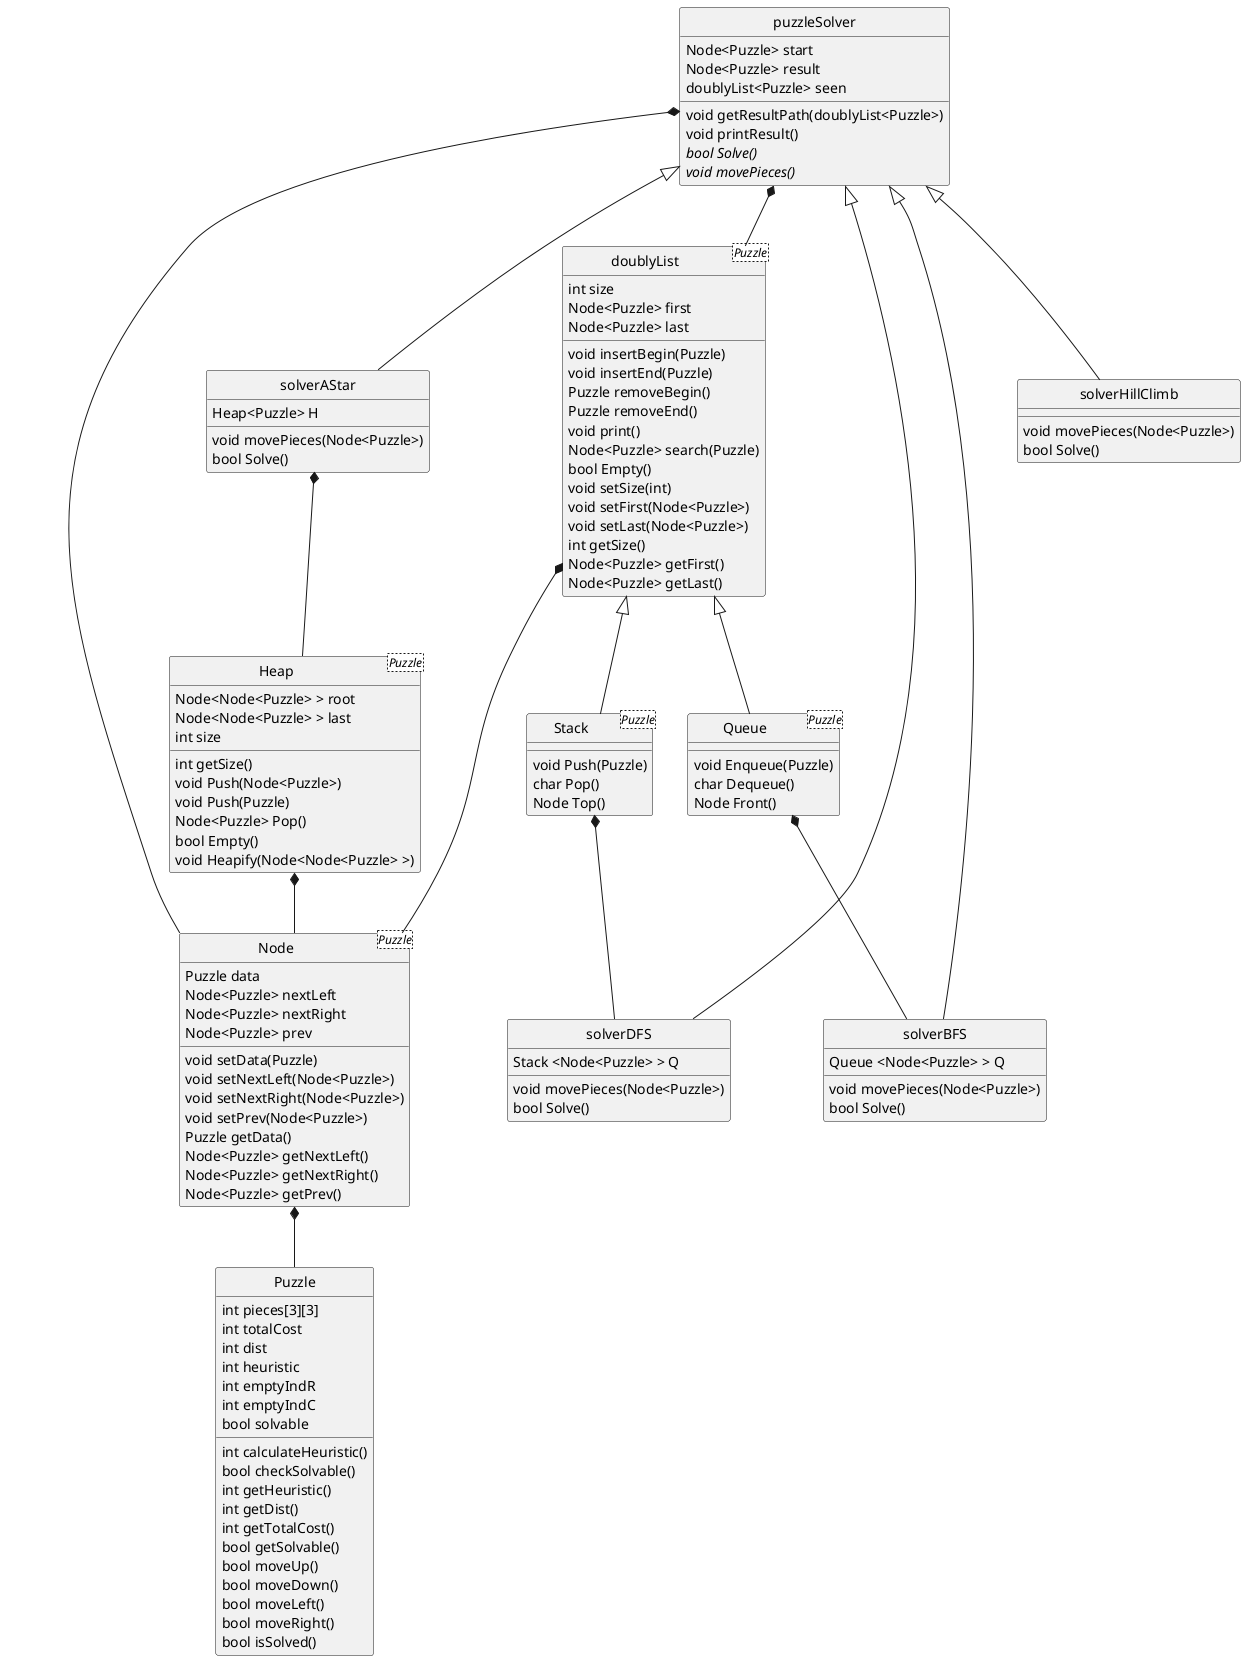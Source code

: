 @startuml EX03UML

skinparam classAttributeIconSize 0
skinparam Monochrome true
hide circle

scale 1

class "Node<Puzzle>" as Node
class "doublyList<Puzzle>" as doublyList
class "Stack<Puzzle>" as Stack
class "Queue<Puzzle>" as Queue
class "Heap<Puzzle>" as Heap

Node  *-- Puzzle 
doublyList *--Node
doublyList <|-- Stack
doublyList <|-- Queue
puzzleSolver *--  Node
puzzleSolver *-- doublyList
puzzleSolver <|-- solverBFS
Queue *-- solverBFS
puzzleSolver <|-- solverDFS
Stack *-- solverDFS
puzzleSolver <|-- solverHillClimb
Heap *-- Node
solverAStar *-- Heap
puzzleSolver <|-- solverAStar


class Node
{
	Puzzle data
	Node<Puzzle> nextLeft
	Node<Puzzle> nextRight
	Node<Puzzle> prev

	
	void setData(Puzzle)
	void setNextLeft(Node<Puzzle>)
	void setNextRight(Node<Puzzle>)
	void setPrev(Node<Puzzle>)
	Puzzle getData()
	Node<Puzzle> getNextLeft()
	Node<Puzzle> getNextRight()
	Node<Puzzle> getPrev()


}


class Puzzle
{
	int pieces[3][3]
	int totalCost
	int dist
	int heuristic
	int emptyIndR
	int emptyIndC
	bool solvable

	
	int calculateHeuristic()
	bool checkSolvable()
	int getHeuristic()
	int getDist()
	int getTotalCost()
	bool getSolvable()
	bool moveUp()
	bool moveDown()
	bool moveLeft()
	bool moveRight()
	bool isSolved()

}

class doublyList
{
	int size
	Node<Puzzle> first
	Node<Puzzle> last

	void insertBegin(Puzzle)
	void insertEnd(Puzzle)
	Puzzle removeBegin()
	Puzzle removeEnd()
	void print()
	Node<Puzzle> search(Puzzle)
	bool Empty()
	void setSize(int)
	void setFirst(Node<Puzzle>)
	void setLast(Node<Puzzle>)
	int getSize()
	Node<Puzzle> getFirst()
	Node<Puzzle> getLast()
}



class Stack
{
		void Push(Puzzle)
		char Pop()
		Node Top()
}

class Queue
{
		void Enqueue(Puzzle)
		char Dequeue()
		Node Front()
}

class Heap
{
	Node<Node<Puzzle> > root
	Node<Node<Puzzle> > last
	int size

	int getSize()
	void Push(Node<Puzzle>)
	void Push(Puzzle)
	Node<Puzzle> Pop()
	bool Empty()
	void Heapify(Node<Node<Puzzle> >)

}


class puzzleSolver
{
	Node<Puzzle> start
	Node<Puzzle> result
	doublyList<Puzzle> seen

	void getResultPath(doublyList<Puzzle>)
	void printResult()
	{abstract} bool Solve()
	{abstract} void movePieces()

}

class solverBFS
{
	Queue <Node<Puzzle> > Q

	void movePieces(Node<Puzzle>)
	bool Solve()
	 
}

class solverDFS
{
	Stack <Node<Puzzle> > Q

	void movePieces(Node<Puzzle>)
	bool Solve()
	 
}

class solverHillClimb
{

	void movePieces(Node<Puzzle>)
	bool Solve()
	 
}

class solverAStar
{
	Heap<Puzzle> H

	void movePieces(Node<Puzzle>)
	bool Solve()

}

@enduml